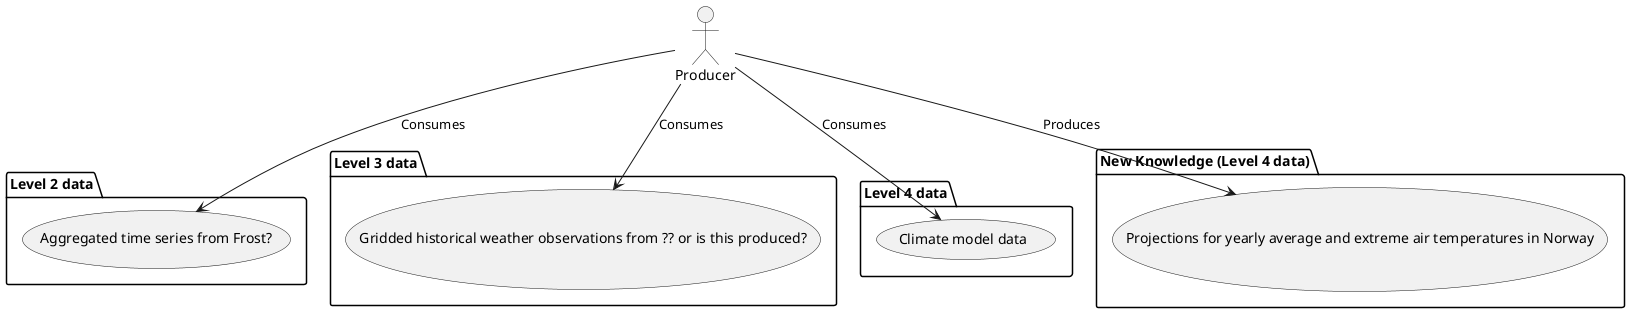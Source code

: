 @startuml

package "Level 2 data" as L2 {
  (Aggregated time series from Frost?) as (CD2)
}
package "Level 3 data" as L3 {
  (Gridded historical weather observations from ?? or is this produced?) as (CD3)
}

package "Level 4 data" as L4 {
  (Climate model data) as (CD4)
}

package "New Knowledge (Level 4 data)" {
  (Projections for yearly average and extreme air temperatures in Norway) as NK 
}

actor "Producer" as Producer

Producer --> (CD2) : Consumes
Producer --> (CD3) : Consumes
Producer --> (CD4) : Consumes
Producer --> (NK)  : Produces

@enduml
